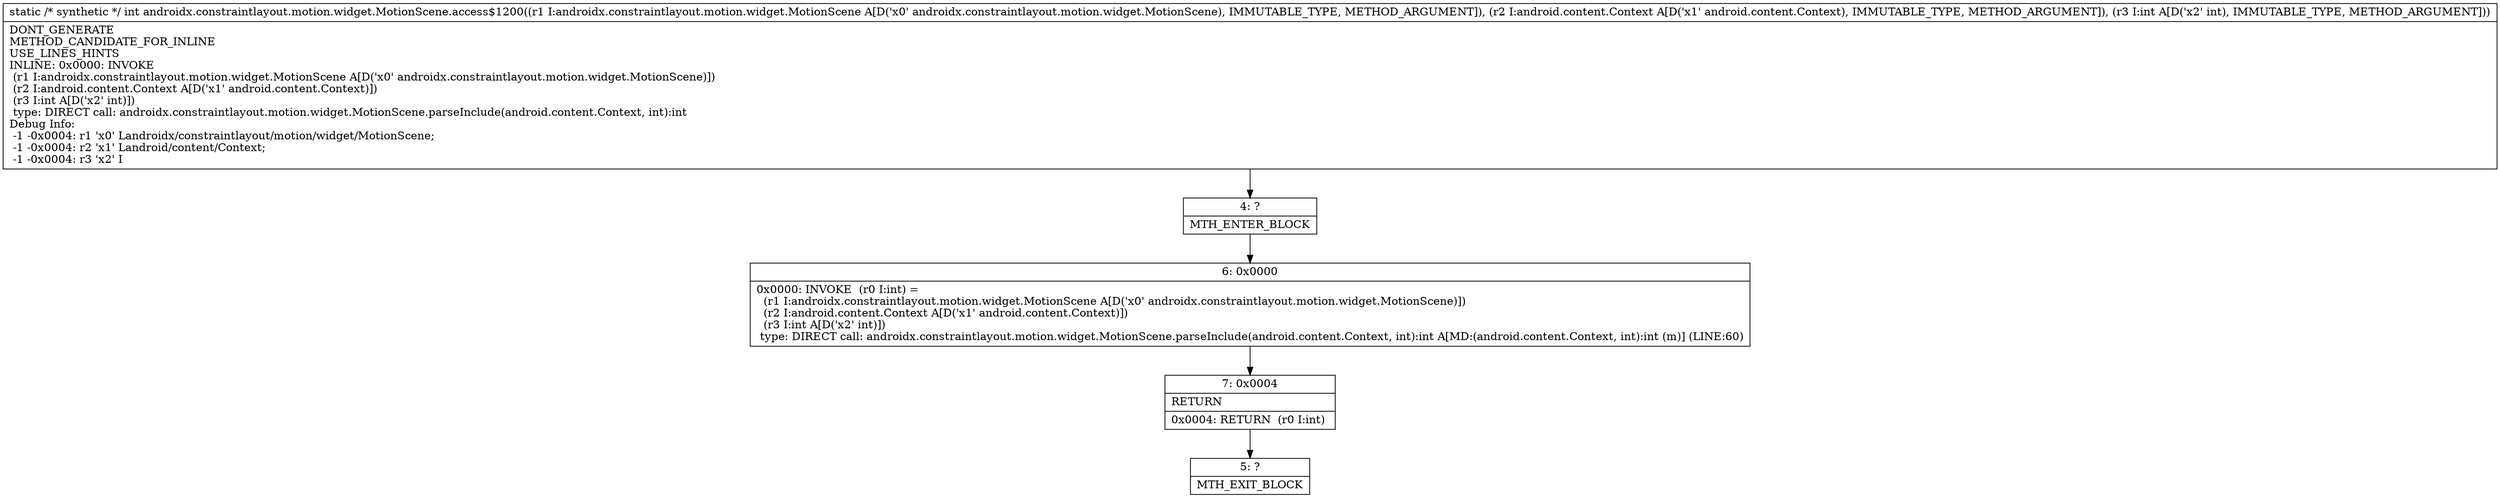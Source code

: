 digraph "CFG forandroidx.constraintlayout.motion.widget.MotionScene.access$1200(Landroidx\/constraintlayout\/motion\/widget\/MotionScene;Landroid\/content\/Context;I)I" {
Node_4 [shape=record,label="{4\:\ ?|MTH_ENTER_BLOCK\l}"];
Node_6 [shape=record,label="{6\:\ 0x0000|0x0000: INVOKE  (r0 I:int) = \l  (r1 I:androidx.constraintlayout.motion.widget.MotionScene A[D('x0' androidx.constraintlayout.motion.widget.MotionScene)])\l  (r2 I:android.content.Context A[D('x1' android.content.Context)])\l  (r3 I:int A[D('x2' int)])\l type: DIRECT call: androidx.constraintlayout.motion.widget.MotionScene.parseInclude(android.content.Context, int):int A[MD:(android.content.Context, int):int (m)] (LINE:60)\l}"];
Node_7 [shape=record,label="{7\:\ 0x0004|RETURN\l|0x0004: RETURN  (r0 I:int) \l}"];
Node_5 [shape=record,label="{5\:\ ?|MTH_EXIT_BLOCK\l}"];
MethodNode[shape=record,label="{static \/* synthetic *\/ int androidx.constraintlayout.motion.widget.MotionScene.access$1200((r1 I:androidx.constraintlayout.motion.widget.MotionScene A[D('x0' androidx.constraintlayout.motion.widget.MotionScene), IMMUTABLE_TYPE, METHOD_ARGUMENT]), (r2 I:android.content.Context A[D('x1' android.content.Context), IMMUTABLE_TYPE, METHOD_ARGUMENT]), (r3 I:int A[D('x2' int), IMMUTABLE_TYPE, METHOD_ARGUMENT]))  | DONT_GENERATE\lMETHOD_CANDIDATE_FOR_INLINE\lUSE_LINES_HINTS\lINLINE: 0x0000: INVOKE  \l  (r1 I:androidx.constraintlayout.motion.widget.MotionScene A[D('x0' androidx.constraintlayout.motion.widget.MotionScene)])\l  (r2 I:android.content.Context A[D('x1' android.content.Context)])\l  (r3 I:int A[D('x2' int)])\l type: DIRECT call: androidx.constraintlayout.motion.widget.MotionScene.parseInclude(android.content.Context, int):int\lDebug Info:\l  \-1 \-0x0004: r1 'x0' Landroidx\/constraintlayout\/motion\/widget\/MotionScene;\l  \-1 \-0x0004: r2 'x1' Landroid\/content\/Context;\l  \-1 \-0x0004: r3 'x2' I\l}"];
MethodNode -> Node_4;Node_4 -> Node_6;
Node_6 -> Node_7;
Node_7 -> Node_5;
}

